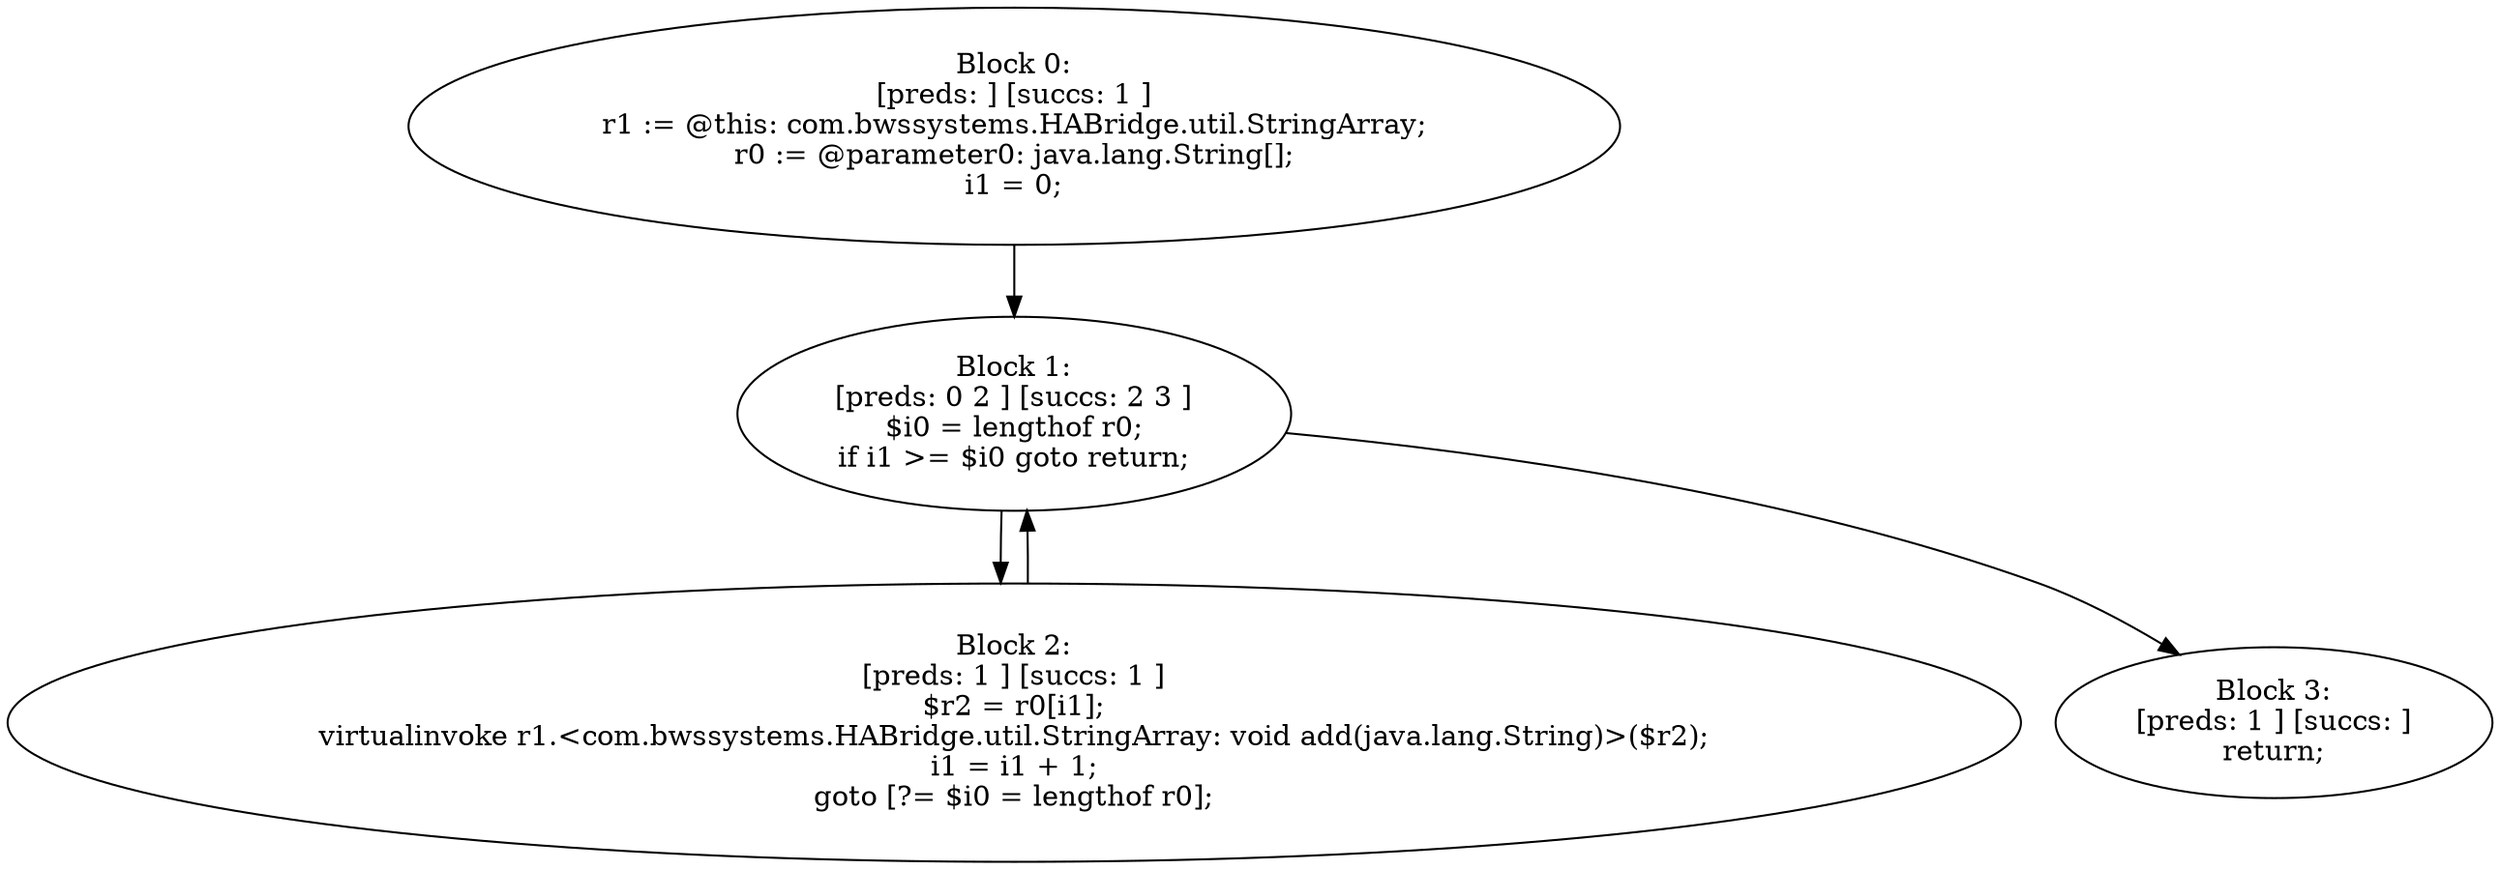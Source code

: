 digraph "unitGraph" {
    "Block 0:
[preds: ] [succs: 1 ]
r1 := @this: com.bwssystems.HABridge.util.StringArray;
r0 := @parameter0: java.lang.String[];
i1 = 0;
"
    "Block 1:
[preds: 0 2 ] [succs: 2 3 ]
$i0 = lengthof r0;
if i1 >= $i0 goto return;
"
    "Block 2:
[preds: 1 ] [succs: 1 ]
$r2 = r0[i1];
virtualinvoke r1.<com.bwssystems.HABridge.util.StringArray: void add(java.lang.String)>($r2);
i1 = i1 + 1;
goto [?= $i0 = lengthof r0];
"
    "Block 3:
[preds: 1 ] [succs: ]
return;
"
    "Block 0:
[preds: ] [succs: 1 ]
r1 := @this: com.bwssystems.HABridge.util.StringArray;
r0 := @parameter0: java.lang.String[];
i1 = 0;
"->"Block 1:
[preds: 0 2 ] [succs: 2 3 ]
$i0 = lengthof r0;
if i1 >= $i0 goto return;
";
    "Block 1:
[preds: 0 2 ] [succs: 2 3 ]
$i0 = lengthof r0;
if i1 >= $i0 goto return;
"->"Block 2:
[preds: 1 ] [succs: 1 ]
$r2 = r0[i1];
virtualinvoke r1.<com.bwssystems.HABridge.util.StringArray: void add(java.lang.String)>($r2);
i1 = i1 + 1;
goto [?= $i0 = lengthof r0];
";
    "Block 1:
[preds: 0 2 ] [succs: 2 3 ]
$i0 = lengthof r0;
if i1 >= $i0 goto return;
"->"Block 3:
[preds: 1 ] [succs: ]
return;
";
    "Block 2:
[preds: 1 ] [succs: 1 ]
$r2 = r0[i1];
virtualinvoke r1.<com.bwssystems.HABridge.util.StringArray: void add(java.lang.String)>($r2);
i1 = i1 + 1;
goto [?= $i0 = lengthof r0];
"->"Block 1:
[preds: 0 2 ] [succs: 2 3 ]
$i0 = lengthof r0;
if i1 >= $i0 goto return;
";
}
